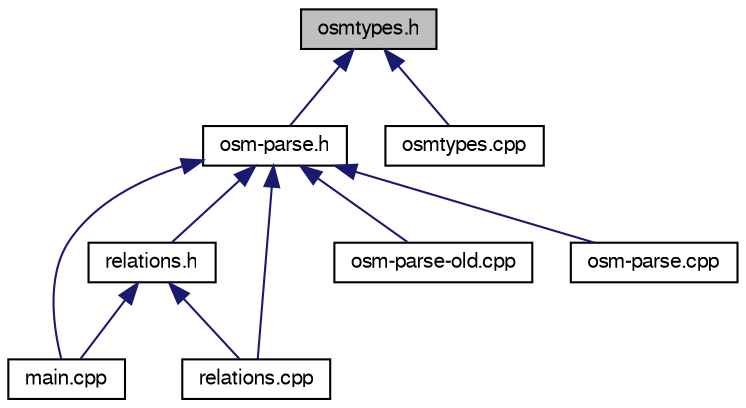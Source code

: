 digraph G
{
  bgcolor="transparent";
  edge [fontname="FreeSans",fontsize="10",labelfontname="FreeSans",labelfontsize="10"];
  node [fontname="FreeSans",fontsize="10",shape=record];
  Node1 [label="osmtypes.h",height=0.2,width=0.4,color="black", fillcolor="grey75", style="filled" fontcolor="black"];
  Node1 -> Node2 [dir=back,color="midnightblue",fontsize="10",style="solid",fontname="FreeSans"];
  Node2 [label="osm-parse.h",height=0.2,width=0.4,color="black",URL="$osm-parse_8h.html",tooltip="Minimalistic OSM parser."];
  Node2 -> Node3 [dir=back,color="midnightblue",fontsize="10",style="solid",fontname="FreeSans"];
  Node3 [label="main.cpp",height=0.2,width=0.4,color="black",URL="$main_8cpp.html",tooltip="Main function."];
  Node2 -> Node4 [dir=back,color="midnightblue",fontsize="10",style="solid",fontname="FreeSans"];
  Node4 [label="relations.h",height=0.2,width=0.4,color="black",URL="$relations_8h.html",tooltip="Create altitude relations from an OSMData object."];
  Node4 -> Node3 [dir=back,color="midnightblue",fontsize="10",style="solid",fontname="FreeSans"];
  Node4 -> Node5 [dir=back,color="midnightblue",fontsize="10",style="solid",fontname="FreeSans"];
  Node5 [label="relations.cpp",height=0.2,width=0.4,color="black",URL="$relations_8cpp.html",tooltip="Create altitude relations from an OSMData object."];
  Node2 -> Node6 [dir=back,color="midnightblue",fontsize="10",style="solid",fontname="FreeSans"];
  Node6 [label="osm-parse-old.cpp",height=0.2,width=0.4,color="black",URL="$osm-parse-old_8cpp.html",tooltip="Minimalistic OSM parser (old and slow)."];
  Node2 -> Node7 [dir=back,color="midnightblue",fontsize="10",style="solid",fontname="FreeSans"];
  Node7 [label="osm-parse.cpp",height=0.2,width=0.4,color="black",URL="$osm-parse_8cpp.html",tooltip="Minimalistic OSM parser."];
  Node2 -> Node5 [dir=back,color="midnightblue",fontsize="10",style="solid",fontname="FreeSans"];
  Node1 -> Node8 [dir=back,color="midnightblue",fontsize="10",style="solid",fontname="FreeSans"];
  Node8 [label="osmtypes.cpp",height=0.2,width=0.4,color="black",URL="$osmtypes_8cpp.html",tooltip="The basic types (nodes, ways) and efficient storage for them."];
}
